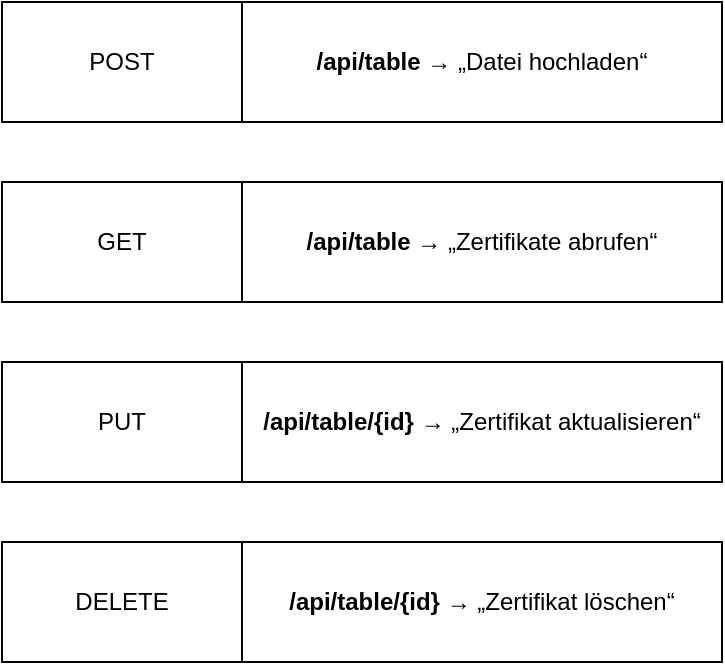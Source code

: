 <mxfile version="26.2.10">
  <diagram name="Seite-1" id="jW_Ev9PfmGsdIHceFEIm">
    <mxGraphModel dx="1418" dy="755" grid="1" gridSize="10" guides="1" tooltips="1" connect="1" arrows="1" fold="1" page="1" pageScale="1" pageWidth="827" pageHeight="1169" math="0" shadow="0">
      <root>
        <mxCell id="0" />
        <mxCell id="1" parent="0" />
        <mxCell id="Fc6nXALGjgbMEP9GJVV0-2" value="POST" style="rounded=0;whiteSpace=wrap;html=1;" vertex="1" parent="1">
          <mxGeometry x="260" y="280" width="120" height="60" as="geometry" />
        </mxCell>
        <mxCell id="Fc6nXALGjgbMEP9GJVV0-4" value="GET" style="rounded=0;whiteSpace=wrap;html=1;" vertex="1" parent="1">
          <mxGeometry x="260" y="370" width="120" height="60" as="geometry" />
        </mxCell>
        <mxCell id="Fc6nXALGjgbMEP9GJVV0-6" value="PUT" style="rounded=0;whiteSpace=wrap;html=1;" vertex="1" parent="1">
          <mxGeometry x="260" y="460" width="120" height="60" as="geometry" />
        </mxCell>
        <mxCell id="Fc6nXALGjgbMEP9GJVV0-8" value="DELETE" style="rounded=0;whiteSpace=wrap;html=1;" vertex="1" parent="1">
          <mxGeometry x="260" y="550" width="120" height="60" as="geometry" />
        </mxCell>
        <mxCell id="Fc6nXALGjgbMEP9GJVV0-9" value="&lt;strong data-end=&quot;3509&quot; data-start=&quot;3487&quot;&gt;/api/table&lt;/strong&gt;&amp;nbsp;→ „Datei hochladen“" style="rounded=0;whiteSpace=wrap;html=1;" vertex="1" parent="1">
          <mxGeometry x="380" y="280" width="240" height="60" as="geometry" />
        </mxCell>
        <mxCell id="Fc6nXALGjgbMEP9GJVV0-10" value="&lt;strong data-end=&quot;3558&quot; data-start=&quot;3537&quot;&gt;/api/table&lt;/strong&gt;&amp;nbsp;→ „Zertifikate abrufen“" style="rounded=0;whiteSpace=wrap;html=1;" vertex="1" parent="1">
          <mxGeometry x="380" y="370" width="240" height="60" as="geometry" />
        </mxCell>
        <mxCell id="Fc6nXALGjgbMEP9GJVV0-11" value="&lt;strong data-end=&quot;3616&quot; data-start=&quot;3590&quot;&gt;/api/table/{id}&lt;/strong&gt; → „Zertifikat aktualisieren“" style="rounded=0;whiteSpace=wrap;html=1;" vertex="1" parent="1">
          <mxGeometry x="380" y="460" width="240" height="60" as="geometry" />
        </mxCell>
        <mxCell id="Fc6nXALGjgbMEP9GJVV0-12" value="&lt;strong data-end=&quot;3682&quot; data-start=&quot;3653&quot;&gt;/api/table/{id}&lt;/strong&gt; → „Zertifikat löschen“" style="rounded=0;whiteSpace=wrap;html=1;" vertex="1" parent="1">
          <mxGeometry x="380" y="550" width="240" height="60" as="geometry" />
        </mxCell>
      </root>
    </mxGraphModel>
  </diagram>
</mxfile>
